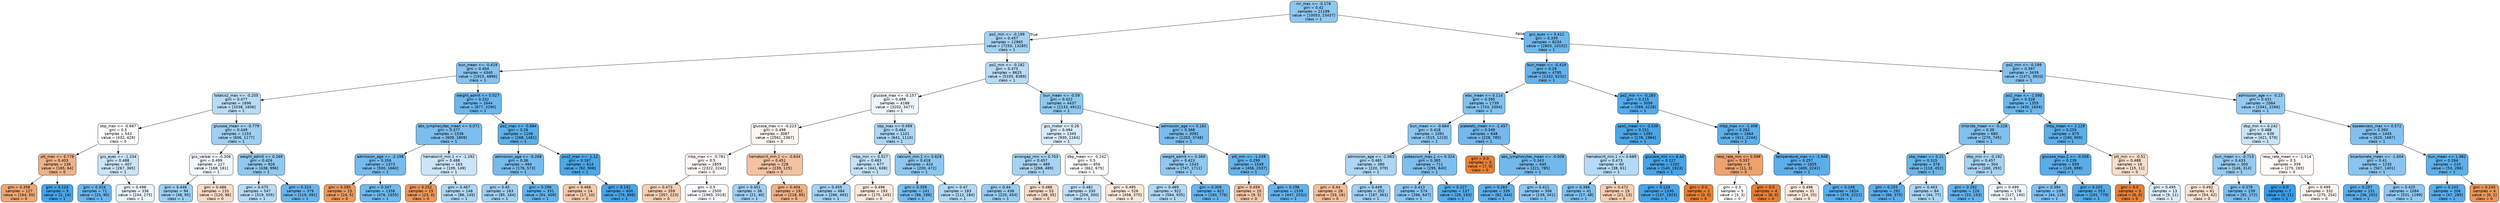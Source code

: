 digraph Tree {
node [shape=box, style="filled, rounded", color="black", fontname="helvetica"] ;
edge [fontname="helvetica"] ;
0 [label="inr_max <= -0.178\ngini = 0.42\nsamples = 21199\nvalue = [10053, 23437]\nclass = 1", fillcolor="#8ec7f0"] ;
1 [label="po2_min <= -0.199\ngini = 0.457\nsamples = 12965\nvalue = [7250, 13285]\nclass = 1", fillcolor="#a5d2f3"] ;
0 -> 1 [labeldistance=2.5, labelangle=45, headlabel="True"] ;
2 [label="bun_mean <= -0.419\ngini = 0.404\nsamples = 4340\nvalue = [1915, 4896]\nclass = 1", fillcolor="#86c3ef"] ;
1 -> 2 ;
3 [label="totalco2_max <= -0.205\ngini = 0.477\nsamples = 1696\nvalue = [1038, 1606]\nclass = 1", fillcolor="#b9dcf6"] ;
2 -> 3 ;
4 [label="sbp_max <= -0.687\ngini = 0.5\nsamples = 543\nvalue = [432, 429]\nclass = 0", fillcolor="#fffefe"] ;
3 -> 4 ;
5 [label="ptt_max <= 0.778\ngini = 0.403\nsamples = 136\nvalue = [165, 64]\nclass = 0", fillcolor="#efb286"] ;
4 -> 5 ;
6 [label="gini = 0.358\nsamples = 127\nvalue = [164, 50]\nclass = 0", fillcolor="#eda775"] ;
5 -> 6 ;
7 [label="gini = 0.124\nsamples = 9\nvalue = [1, 14]\nclass = 1", fillcolor="#47a4e7"] ;
5 -> 7 ;
8 [label="gcs_eyes <= -1.334\ngini = 0.488\nsamples = 407\nvalue = [267, 365]\nclass = 1", fillcolor="#cae5f8"] ;
4 -> 8 ;
9 [label="gini = 0.324\nsamples = 71\nvalue = [23, 90]\nclass = 1", fillcolor="#6cb6ec"] ;
8 -> 9 ;
10 [label="gini = 0.498\nsamples = 336\nvalue = [244, 275]\nclass = 1", fillcolor="#e9f4fc"] ;
8 -> 10 ;
11 [label="glucose_mean <= -0.779\ngini = 0.449\nsamples = 1153\nvalue = [606, 1177]\nclass = 1", fillcolor="#9fcff2"] ;
3 -> 11 ;
12 [label="gcs_verbal <= -0.308\ngini = 0.499\nsamples = 227\nvalue = [168, 181]\nclass = 1", fillcolor="#f1f8fd"] ;
11 -> 12 ;
13 [label="gini = 0.446\nsamples = 94\nvalue = [48, 95]\nclass = 1", fillcolor="#9dcff2"] ;
12 -> 13 ;
14 [label="gini = 0.486\nsamples = 133\nvalue = [120, 86]\nclass = 0", fillcolor="#f8dbc7"] ;
12 -> 14 ;
15 [label="weight_admit <= 0.269\ngini = 0.424\nsamples = 926\nvalue = [438, 996]\nclass = 1", fillcolor="#90c8f0"] ;
11 -> 15 ;
16 [label="gini = 0.475\nsamples = 547\nvalue = [319, 505]\nclass = 1", fillcolor="#b6dbf5"] ;
15 -> 16 ;
17 [label="gini = 0.314\nsamples = 379\nvalue = [119, 491]\nclass = 1", fillcolor="#69b5eb"] ;
15 -> 17 ;
18 [label="weight_admit <= 0.027\ngini = 0.332\nsamples = 2644\nvalue = [877, 3290]\nclass = 1", fillcolor="#6eb7ec"] ;
2 -> 18 ;
19 [label="abs_lymphocytes_mean <= 0.071\ngini = 0.377\nsamples = 1536\nvalue = [609, 1809]\nclass = 1", fillcolor="#7cbeee"] ;
18 -> 19 ;
20 [label="admission_age <= -2.198\ngini = 0.356\nsamples = 1373\nvalue = [500, 1660]\nclass = 1", fillcolor="#75bbed"] ;
19 -> 20 ;
21 [label="gini = 0.285\nsamples = 15\nvalue = [24, 5]\nclass = 0", fillcolor="#ea9b62"] ;
20 -> 21 ;
22 [label="gini = 0.347\nsamples = 1358\nvalue = [476, 1655]\nclass = 1", fillcolor="#72b9ec"] ;
20 -> 22 ;
23 [label="hematocrit_min.1 <= -1.292\ngini = 0.488\nsamples = 163\nvalue = [109, 149]\nclass = 1", fillcolor="#cae5f8"] ;
19 -> 23 ;
24 [label="gini = 0.252\nsamples = 15\nvalue = [23, 4]\nclass = 0", fillcolor="#ea975b"] ;
23 -> 24 ;
25 [label="gini = 0.467\nsamples = 148\nvalue = [86, 145]\nclass = 1", fillcolor="#aed7f4"] ;
23 -> 25 ;
26 [label="po2_max <= -0.984\ngini = 0.26\nsamples = 1108\nvalue = [268, 1481]\nclass = 1", fillcolor="#5dafea"] ;
18 -> 26 ;
27 [label="admission_age <= -0.268\ngini = 0.36\nsamples = 494\nvalue = [176, 573]\nclass = 1", fillcolor="#76bbed"] ;
26 -> 27 ;
28 [label="gini = 0.45\nsamples = 163\nvalue = [85, 164]\nclass = 1", fillcolor="#a0d0f2"] ;
27 -> 28 ;
29 [label="gini = 0.298\nsamples = 331\nvalue = [91, 409]\nclass = 1", fillcolor="#65b3eb"] ;
27 -> 29 ;
30 [label="pco2_max <= -1.12\ngini = 0.167\nsamples = 614\nvalue = [92, 908]\nclass = 1", fillcolor="#4da7e8"] ;
26 -> 30 ;
31 [label="gini = 0.466\nsamples = 14\nvalue = [17, 10]\nclass = 0", fillcolor="#f4cbad"] ;
30 -> 31 ;
32 [label="gini = 0.142\nsamples = 600\nvalue = [75, 898]\nclass = 1", fillcolor="#4aa5e7"] ;
30 -> 32 ;
33 [label="po2_min <= -0.182\ngini = 0.475\nsamples = 8625\nvalue = [5335, 8389]\nclass = 1", fillcolor="#b7dbf6"] ;
1 -> 33 ;
34 [label="glucose_max <= -0.157\ngini = 0.499\nsamples = 4188\nvalue = [3202, 3477]\nclass = 1", fillcolor="#eff7fd"] ;
33 -> 34 ;
35 [label="glucose_max <= -0.223\ngini = 0.499\nsamples = 3087\nvalue = [2561, 2367]\nclass = 0", fillcolor="#fdf5f0"] ;
34 -> 35 ;
36 [label="mbp_max <= -0.781\ngini = 0.5\nsamples = 2859\nvalue = [2322, 2242]\nclass = 0", fillcolor="#fefbf8"] ;
35 -> 36 ;
37 [label="gini = 0.473\nsamples = 359\nvalue = [357, 223]\nclass = 0", fillcolor="#f5d0b5"] ;
36 -> 37 ;
38 [label="gini = 0.5\nsamples = 2500\nvalue = [1965, 2019]\nclass = 1", fillcolor="#fafcfe"] ;
36 -> 38 ;
39 [label="hematocrit_min.1 <= -0.634\ngini = 0.451\nsamples = 228\nvalue = [239, 125]\nclass = 0", fillcolor="#f3c3a1"] ;
35 -> 39 ;
40 [label="gini = 0.451\nsamples = 36\nvalue = [21, 40]\nclass = 1", fillcolor="#a1d0f3"] ;
39 -> 40 ;
41 [label="gini = 0.404\nsamples = 192\nvalue = [218, 85]\nclass = 0", fillcolor="#efb286"] ;
39 -> 41 ;
42 [label="sbp_max <= 0.499\ngini = 0.464\nsamples = 1101\nvalue = [641, 1110]\nclass = 1", fillcolor="#abd6f4"] ;
34 -> 42 ;
43 [label="mbp_min <= 0.527\ngini = 0.483\nsamples = 677\nvalue = [441, 638]\nclass = 1", fillcolor="#c2e1f7"] ;
42 -> 43 ;
44 [label="gini = 0.455\nsamples = 484\nvalue = [266, 493]\nclass = 1", fillcolor="#a4d2f3"] ;
43 -> 44 ;
45 [label="gini = 0.496\nsamples = 193\nvalue = [175, 145]\nclass = 0", fillcolor="#fbe9dd"] ;
43 -> 45 ;
46 [label="calcium_min.1 <= 0.628\ngini = 0.418\nsamples = 424\nvalue = [200, 472]\nclass = 1", fillcolor="#8dc7f0"] ;
42 -> 46 ;
47 [label="gini = 0.359\nsamples = 241\nvalue = [88, 288]\nclass = 1", fillcolor="#76bbed"] ;
46 -> 47 ;
48 [label="gini = 0.47\nsamples = 183\nvalue = [112, 184]\nclass = 1", fillcolor="#b2d9f5"] ;
46 -> 48 ;
49 [label="bun_mean <= -0.59\ngini = 0.422\nsamples = 4437\nvalue = [2133, 4912]\nclass = 1", fillcolor="#8fc8f0"] ;
33 -> 49 ;
50 [label="gcs_motor <= 0.26\ngini = 0.494\nsamples = 1345\nvalue = [930, 1164]\nclass = 1", fillcolor="#d7ebfa"] ;
49 -> 50 ;
51 [label="aniongap_min <= 0.703\ngini = 0.457\nsamples = 489\nvalue = [268, 489]\nclass = 1", fillcolor="#a6d3f3"] ;
50 -> 51 ;
52 [label="gini = 0.44\nsamples = 436\nvalue = [220, 454]\nclass = 1", fillcolor="#99ccf2"] ;
51 -> 52 ;
53 [label="gini = 0.488\nsamples = 53\nvalue = [48, 35]\nclass = 0", fillcolor="#f8ddc9"] ;
51 -> 53 ;
54 [label="dbp_mean <= -0.242\ngini = 0.5\nsamples = 856\nvalue = [662, 675]\nclass = 1", fillcolor="#fbfdfe"] ;
50 -> 54 ;
55 [label="gini = 0.482\nsamples = 330\nvalue = [204, 300]\nclass = 1", fillcolor="#c0e0f7"] ;
54 -> 55 ;
56 [label="gini = 0.495\nsamples = 526\nvalue = [458, 375]\nclass = 0", fillcolor="#fae8db"] ;
54 -> 56 ;
57 [label="admission_age <= 0.181\ngini = 0.368\nsamples = 3092\nvalue = [1203, 3748]\nclass = 1", fillcolor="#79bced"] ;
49 -> 57 ;
58 [label="weight_admit <= 0.369\ngini = 0.423\nsamples = 1543\nvalue = [747, 1711]\nclass = 1", fillcolor="#8fc8f0"] ;
57 -> 58 ;
59 [label="gini = 0.469\nsamples = 922\nvalue = [564, 935]\nclass = 1", fillcolor="#b0d8f5"] ;
58 -> 59 ;
60 [label="gini = 0.309\nsamples = 621\nvalue = [183, 776]\nclass = 1", fillcolor="#68b4eb"] ;
58 -> 60 ;
61 [label="ptt_min <= -1.039\ngini = 0.299\nsamples = 1549\nvalue = [456, 2037]\nclass = 1", fillcolor="#65b3eb"] ;
57 -> 61 ;
62 [label="gini = 0.459\nsamples = 10\nvalue = [9, 5]\nclass = 0", fillcolor="#f3c7a7"] ;
61 -> 62 ;
63 [label="gini = 0.296\nsamples = 1539\nvalue = [447, 2032]\nclass = 1", fillcolor="#65b3eb"] ;
61 -> 63 ;
64 [label="gcs_eyes <= 0.412\ngini = 0.339\nsamples = 8234\nvalue = [2803, 10152]\nclass = 1", fillcolor="#70b8ec"] ;
0 -> 64 [labeldistance=2.5, labelangle=-45, headlabel="False"] ;
65 [label="bun_mean <= -0.419\ngini = 0.29\nsamples = 4795\nvalue = [1332, 6232]\nclass = 1", fillcolor="#63b2eb"] ;
64 -> 65 ;
66 [label="wbc_mean <= 0.114\ngini = 0.395\nsamples = 1739\nvalue = [743, 2004]\nclass = 1", fillcolor="#82c1ef"] ;
65 -> 66 ;
67 [label="bun_mean <= -0.664\ngini = 0.418\nsamples = 1091\nvalue = [515, 1219]\nclass = 1", fillcolor="#8dc6f0"] ;
66 -> 67 ;
68 [label="admission_age <= -2.083\ngini = 0.465\nsamples = 380\nvalue = [220, 379]\nclass = 1", fillcolor="#acd6f4"] ;
67 -> 68 ;
69 [label="gini = 0.44\nsamples = 28\nvalue = [33, 16]\nclass = 0", fillcolor="#f2be99"] ;
68 -> 69 ;
70 [label="gini = 0.449\nsamples = 352\nvalue = [187, 363]\nclass = 1", fillcolor="#9fcff2"] ;
68 -> 70 ;
71 [label="potassium_max.1 <= 0.324\ngini = 0.385\nsamples = 711\nvalue = [295, 840]\nclass = 1", fillcolor="#7fbfee"] ;
67 -> 71 ;
72 [label="gini = 0.413\nsamples = 574\nvalue = [266, 647]\nclass = 1", fillcolor="#8ac5f0"] ;
71 -> 72 ;
73 [label="gini = 0.227\nsamples = 137\nvalue = [29, 193]\nclass = 1", fillcolor="#57ace9"] ;
71 -> 73 ;
74 [label="platelets_mean <= -1.457\ngini = 0.349\nsamples = 648\nvalue = [228, 785]\nclass = 1", fillcolor="#73b9ed"] ;
66 -> 74 ;
75 [label="gini = 0.0\nsamples = 3\nvalue = [7, 0]\nclass = 0", fillcolor="#e58139"] ;
74 -> 75 ;
76 [label="abs_lymphocytes_mean <= -0.008\ngini = 0.343\nsamples = 645\nvalue = [221, 785]\nclass = 1", fillcolor="#71b9ec"] ;
74 -> 76 ;
77 [label="gini = 0.263\nsamples = 339\nvalue = [82, 444]\nclass = 1", fillcolor="#5eafea"] ;
76 -> 77 ;
78 [label="gini = 0.411\nsamples = 306\nvalue = [139, 341]\nclass = 1", fillcolor="#8ac5f0"] ;
76 -> 78 ;
79 [label="po2_min <= -0.283\ngini = 0.215\nsamples = 3056\nvalue = [589, 4228]\nclass = 1", fillcolor="#55abe9"] ;
65 -> 79 ;
80 [label="spo2_mean <= -3.539\ngini = 0.151\nsamples = 1392\nvalue = [178, 1984]\nclass = 1", fillcolor="#4ba6e7"] ;
79 -> 80 ;
81 [label="hematocrit_min.1 <= 0.689\ngini = 0.473\nsamples = 60\nvalue = [38, 61]\nclass = 1", fillcolor="#b4daf5"] ;
80 -> 81 ;
82 [label="gini = 0.386\nsamples = 41\nvalue = [17, 48]\nclass = 1", fillcolor="#7fc0ee"] ;
81 -> 82 ;
83 [label="gini = 0.472\nsamples = 19\nvalue = [21, 13]\nclass = 0", fillcolor="#f5cfb4"] ;
81 -> 83 ;
84 [label="glucose_min <= 8.44\ngini = 0.127\nsamples = 1332\nvalue = [140, 1923]\nclass = 1", fillcolor="#47a4e7"] ;
80 -> 84 ;
85 [label="gini = 0.124\nsamples = 1330\nvalue = [137, 1923]\nclass = 1", fillcolor="#47a4e7"] ;
84 -> 85 ;
86 [label="gini = 0.0\nsamples = 2\nvalue = [3, 0]\nclass = 0", fillcolor="#e58139"] ;
84 -> 86 ;
87 [label="mbp_max <= -1.408\ngini = 0.262\nsamples = 1664\nvalue = [411, 2244]\nclass = 1", fillcolor="#5dafea"] ;
79 -> 87 ;
88 [label="resp_rate_min <= 0.598\ngini = 0.337\nsamples = 9\nvalue = [11, 3]\nclass = 0", fillcolor="#eca36f"] ;
87 -> 88 ;
89 [label="gini = 0.5\nsamples = 5\nvalue = [3, 3]\nclass = 0", fillcolor="#ffffff"] ;
88 -> 89 ;
90 [label="gini = 0.0\nsamples = 4\nvalue = [8, 0]\nclass = 0", fillcolor="#e58139"] ;
88 -> 90 ;
91 [label="temperature_max <= -1.948\ngini = 0.257\nsamples = 1655\nvalue = [400, 2241]\nclass = 1", fillcolor="#5caeea"] ;
87 -> 91 ;
92 [label="gini = 0.496\nsamples = 31\nvalue = [24, 20]\nclass = 0", fillcolor="#fbeade"] ;
91 -> 92 ;
93 [label="gini = 0.248\nsamples = 1624\nvalue = [376, 2221]\nclass = 1", fillcolor="#5baee9"] ;
91 -> 93 ;
94 [label="po2_min <= -0.199\ngini = 0.397\nsamples = 3439\nvalue = [1471, 3920]\nclass = 1", fillcolor="#83c2ef"] ;
64 -> 94 ;
95 [label="po2_max <= -1.098\ngini = 0.328\nsamples = 1355\nvalue = [430, 1654]\nclass = 1", fillcolor="#6cb6ec"] ;
94 -> 95 ;
96 [label="chloride_mean <= -0.228\ngini = 0.39\nsamples = 680\nvalue = [270, 745]\nclass = 1", fillcolor="#81c1ee"] ;
95 -> 96 ;
97 [label="sbp_mean <= 0.21\ngini = 0.315\nsamples = 376\nvalue = [110, 452]\nclass = 1", fillcolor="#69b5eb"] ;
96 -> 97 ;
98 [label="gini = 0.255\nsamples = 292\nvalue = [66, 375]\nclass = 1", fillcolor="#5caeea"] ;
97 -> 98 ;
99 [label="gini = 0.463\nsamples = 84\nvalue = [44, 77]\nclass = 1", fillcolor="#aad5f4"] ;
97 -> 99 ;
100 [label="dbp_min <= -0.192\ngini = 0.457\nsamples = 304\nvalue = [160, 293]\nclass = 1", fillcolor="#a5d3f3"] ;
96 -> 100 ;
101 [label="gini = 0.292\nsamples = 126\nvalue = [33, 153]\nclass = 1", fillcolor="#64b2eb"] ;
100 -> 101 ;
102 [label="gini = 0.499\nsamples = 178\nvalue = [127, 140]\nclass = 1", fillcolor="#edf6fd"] ;
100 -> 102 ;
103 [label="mbp_mean <= 2.129\ngini = 0.255\nsamples = 675\nvalue = [160, 909]\nclass = 1", fillcolor="#5caeea"] ;
95 -> 103 ;
104 [label="glucose_max.2 <= -0.556\ngini = 0.239\nsamples = 659\nvalue = [145, 898]\nclass = 1", fillcolor="#59ade9"] ;
103 -> 104 ;
105 [label="gini = 0.394\nsamples = 106\nvalue = [44, 119]\nclass = 1", fillcolor="#82c1ef"] ;
104 -> 105 ;
106 [label="gini = 0.203\nsamples = 553\nvalue = [101, 779]\nclass = 1", fillcolor="#53aae8"] ;
104 -> 106 ;
107 [label="ptt_min <= -0.51\ngini = 0.488\nsamples = 16\nvalue = [15, 11]\nclass = 0", fillcolor="#f8ddca"] ;
103 -> 107 ;
108 [label="gini = 0.0\nsamples = 3\nvalue = [6, 0]\nclass = 0", fillcolor="#e58139"] ;
107 -> 108 ;
109 [label="gini = 0.495\nsamples = 13\nvalue = [9, 11]\nclass = 1", fillcolor="#dbedfa"] ;
107 -> 109 ;
110 [label="admission_age <= -0.23\ngini = 0.431\nsamples = 2084\nvalue = [1041, 2266]\nclass = 1", fillcolor="#94caf1"] ;
94 -> 110 ;
111 [label="dbp_min <= 0.242\ngini = 0.488\nsamples = 639\nvalue = [421, 579]\nclass = 1", fillcolor="#c9e4f8"] ;
110 -> 111 ;
112 [label="bun_mean <= -0.713\ngini = 0.433\nsamples = 300\nvalue = [146, 314]\nclass = 1", fillcolor="#95cbf1"] ;
111 -> 112 ;
113 [label="gini = 0.492\nsamples = 61\nvalue = [54, 42]\nclass = 0", fillcolor="#f9e3d3"] ;
112 -> 113 ;
114 [label="gini = 0.378\nsamples = 239\nvalue = [92, 272]\nclass = 1", fillcolor="#7cbeee"] ;
112 -> 114 ;
115 [label="resp_rate_mean <= -1.514\ngini = 0.5\nsamples = 339\nvalue = [275, 265]\nclass = 0", fillcolor="#fefaf8"] ;
111 -> 115 ;
116 [label="gini = 0.0\nsamples = 7\nvalue = [0, 11]\nclass = 1", fillcolor="#399de5"] ;
115 -> 116 ;
117 [label="gini = 0.499\nsamples = 332\nvalue = [275, 254]\nclass = 0", fillcolor="#fdf5f0"] ;
115 -> 117 ;
118 [label="baseexcess_max <= 0.572\ngini = 0.393\nsamples = 1445\nvalue = [620, 1687]\nclass = 1", fillcolor="#82c1ef"] ;
110 -> 118 ;
119 [label="bicarbonate_mean <= -1.004\ngini = 0.41\nsamples = 1235\nvalue = [567, 1401]\nclass = 1", fillcolor="#89c5f0"] ;
118 -> 119 ;
120 [label="gini = 0.257\nsamples = 151\nvalue = [36, 202]\nclass = 1", fillcolor="#5caeea"] ;
119 -> 120 ;
121 [label="gini = 0.425\nsamples = 1084\nvalue = [531, 1199]\nclass = 1", fillcolor="#91c8f1"] ;
119 -> 121 ;
122 [label="bun_mean <= 1.982\ngini = 0.264\nsamples = 210\nvalue = [53, 286]\nclass = 1", fillcolor="#5eafea"] ;
118 -> 122 ;
123 [label="gini = 0.243\nsamples = 206\nvalue = [47, 285]\nclass = 1", fillcolor="#5aade9"] ;
122 -> 123 ;
124 [label="gini = 0.245\nsamples = 4\nvalue = [6, 1]\nclass = 0", fillcolor="#e9965a"] ;
122 -> 124 ;
}